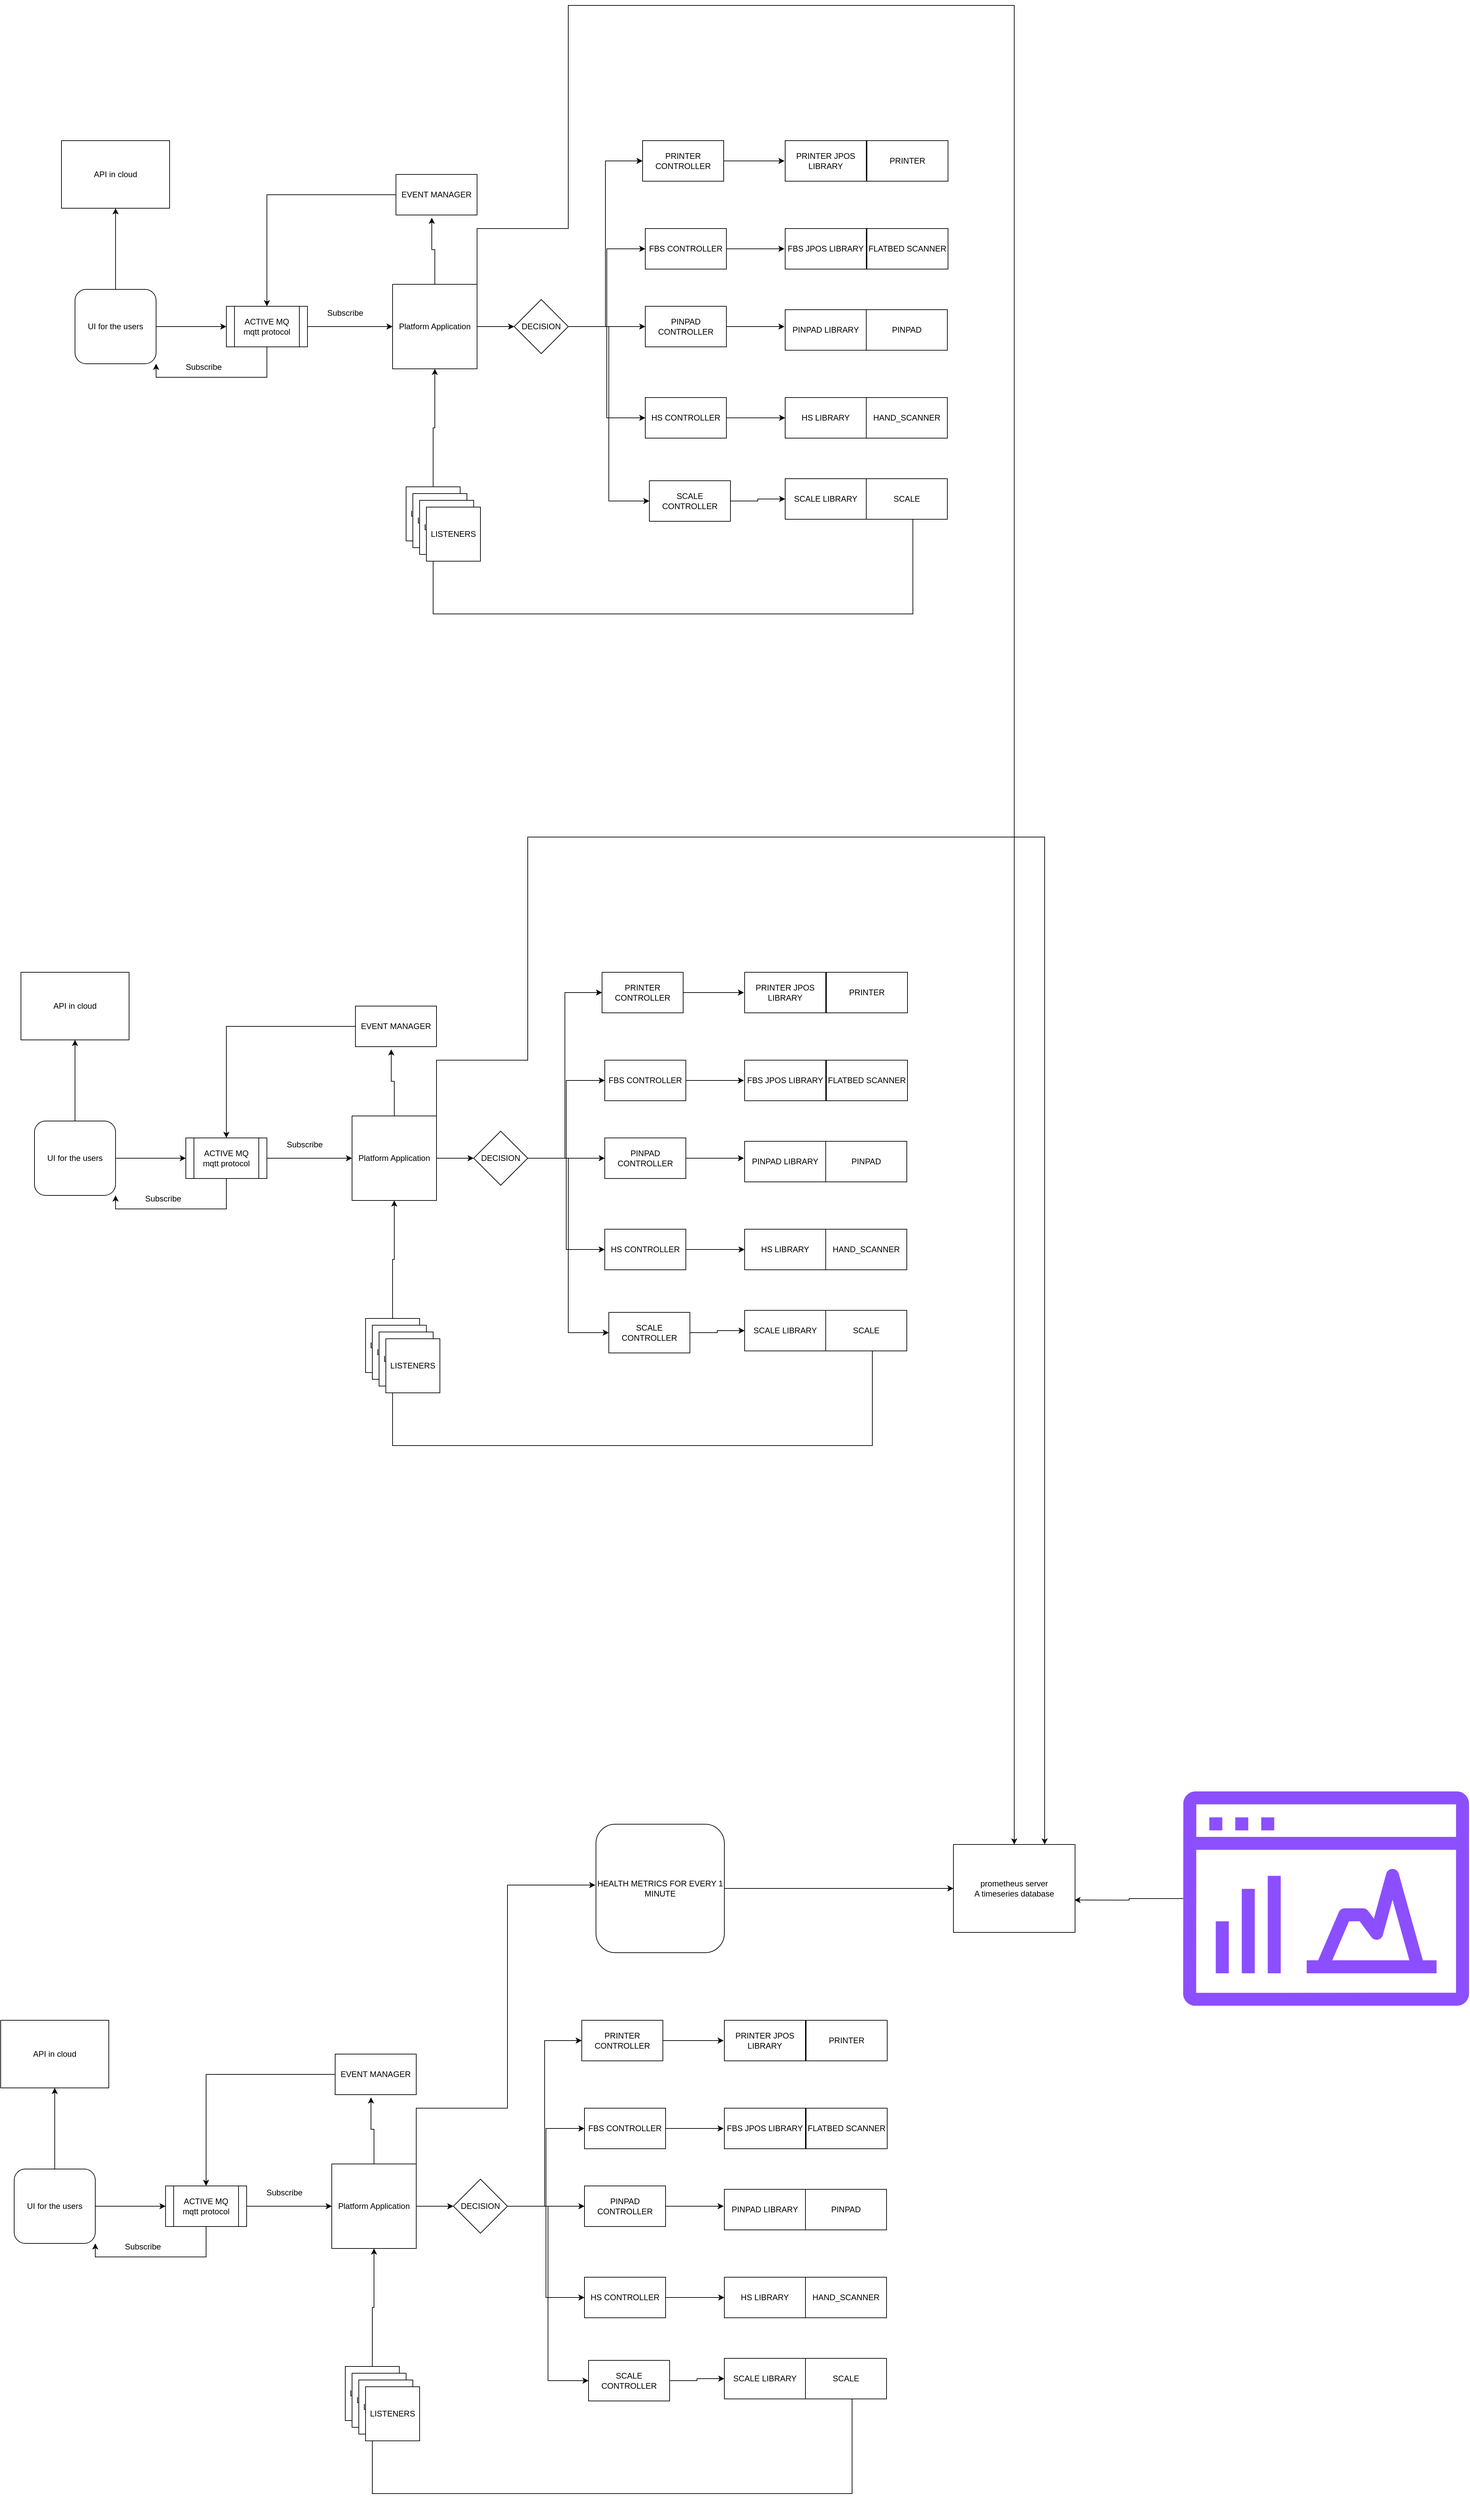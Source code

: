 <mxfile version="26.0.16">
  <diagram name="Page-1" id="nSmsi1j3GvldzIcnbuS9">
    <mxGraphModel dx="1908" dy="4567" grid="1" gridSize="10" guides="1" tooltips="1" connect="1" arrows="1" fold="1" page="1" pageScale="1" pageWidth="827" pageHeight="1169" math="0" shadow="0">
      <root>
        <mxCell id="0" />
        <mxCell id="1" parent="0" />
        <mxCell id="aGtyqD2hUkPDcmWUWlVZ-53" value="HEALTH METRICS FOR EVERY 1 MINUTE" style="rounded=1;whiteSpace=wrap;html=1;" vertex="1" parent="1">
          <mxGeometry x="1051" y="-330" width="190" height="190" as="geometry" />
        </mxCell>
        <mxCell id="aGtyqD2hUkPDcmWUWlVZ-57" value="prometheus server&lt;br&gt;A timeseries database" style="rounded=0;whiteSpace=wrap;html=1;" vertex="1" parent="1">
          <mxGeometry x="1580" y="-300" width="180" height="130" as="geometry" />
        </mxCell>
        <mxCell id="aGtyqD2hUkPDcmWUWlVZ-58" value="" style="sketch=0;outlineConnect=0;fontColor=#232F3E;gradientColor=none;fillColor=#8C4FFF;strokeColor=none;dashed=0;verticalLabelPosition=bottom;verticalAlign=top;align=center;html=1;fontSize=12;fontStyle=0;aspect=fixed;pointerEvents=1;shape=mxgraph.aws4.opensearch_dashboards;" vertex="1" parent="1">
          <mxGeometry x="1920" y="-380" width="423.05" height="320" as="geometry" />
        </mxCell>
        <mxCell id="aGtyqD2hUkPDcmWUWlVZ-59" style="edgeStyle=orthogonalEdgeStyle;rounded=0;orthogonalLoop=1;jettySize=auto;html=1;entryX=0.995;entryY=0.632;entryDx=0;entryDy=0;entryPerimeter=0;" edge="1" parent="1" source="aGtyqD2hUkPDcmWUWlVZ-58" target="aGtyqD2hUkPDcmWUWlVZ-57">
          <mxGeometry relative="1" as="geometry" />
        </mxCell>
        <mxCell id="aGtyqD2hUkPDcmWUWlVZ-61" value="" style="group" vertex="1" connectable="0" parent="1">
          <mxGeometry x="170" y="-240" width="1312" height="900" as="geometry" />
        </mxCell>
        <mxCell id="aGtyqD2hUkPDcmWUWlVZ-6" style="edgeStyle=orthogonalEdgeStyle;rounded=0;orthogonalLoop=1;jettySize=auto;html=1;entryX=0;entryY=0.5;entryDx=0;entryDy=0;" edge="1" parent="aGtyqD2hUkPDcmWUWlVZ-61" source="aGtyqD2hUkPDcmWUWlVZ-1" target="aGtyqD2hUkPDcmWUWlVZ-7">
          <mxGeometry relative="1" as="geometry">
            <mxPoint x="230" y="475" as="targetPoint" />
          </mxGeometry>
        </mxCell>
        <mxCell id="aGtyqD2hUkPDcmWUWlVZ-1" value="UI for the users" style="rounded=1;whiteSpace=wrap;html=1;" vertex="1" parent="aGtyqD2hUkPDcmWUWlVZ-61">
          <mxGeometry x="20" y="420" width="120" height="110" as="geometry" />
        </mxCell>
        <mxCell id="aGtyqD2hUkPDcmWUWlVZ-2" value="" style="endArrow=classic;html=1;rounded=0;exitX=0.5;exitY=0;exitDx=0;exitDy=0;entryX=0.5;entryY=1;entryDx=0;entryDy=0;" edge="1" parent="aGtyqD2hUkPDcmWUWlVZ-61" source="aGtyqD2hUkPDcmWUWlVZ-1" target="aGtyqD2hUkPDcmWUWlVZ-3">
          <mxGeometry width="50" height="50" relative="1" as="geometry">
            <mxPoint x="90" y="390" as="sourcePoint" />
            <mxPoint x="80" y="310" as="targetPoint" />
          </mxGeometry>
        </mxCell>
        <mxCell id="aGtyqD2hUkPDcmWUWlVZ-3" value="API in cloud" style="rounded=0;whiteSpace=wrap;html=1;" vertex="1" parent="aGtyqD2hUkPDcmWUWlVZ-61">
          <mxGeometry y="200" width="160" height="100" as="geometry" />
        </mxCell>
        <mxCell id="aGtyqD2hUkPDcmWUWlVZ-10" style="edgeStyle=orthogonalEdgeStyle;rounded=0;orthogonalLoop=1;jettySize=auto;html=1;" edge="1" parent="aGtyqD2hUkPDcmWUWlVZ-61" source="aGtyqD2hUkPDcmWUWlVZ-7">
          <mxGeometry relative="1" as="geometry">
            <mxPoint x="490" y="475" as="targetPoint" />
          </mxGeometry>
        </mxCell>
        <mxCell id="aGtyqD2hUkPDcmWUWlVZ-50" style="edgeStyle=orthogonalEdgeStyle;rounded=0;orthogonalLoop=1;jettySize=auto;html=1;exitX=0.5;exitY=1;exitDx=0;exitDy=0;entryX=1;entryY=1;entryDx=0;entryDy=0;" edge="1" parent="aGtyqD2hUkPDcmWUWlVZ-61" source="aGtyqD2hUkPDcmWUWlVZ-7" target="aGtyqD2hUkPDcmWUWlVZ-1">
          <mxGeometry relative="1" as="geometry" />
        </mxCell>
        <mxCell id="aGtyqD2hUkPDcmWUWlVZ-7" value="ACTIVE MQ&lt;br&gt;mqtt protocol" style="shape=process;whiteSpace=wrap;html=1;backgroundOutline=1;" vertex="1" parent="aGtyqD2hUkPDcmWUWlVZ-61">
          <mxGeometry x="244" y="445" width="120" height="60" as="geometry" />
        </mxCell>
        <mxCell id="aGtyqD2hUkPDcmWUWlVZ-11" value="Subscribe" style="text;html=1;align=center;verticalAlign=middle;whiteSpace=wrap;rounded=0;" vertex="1" parent="aGtyqD2hUkPDcmWUWlVZ-61">
          <mxGeometry x="390" y="440" width="60" height="30" as="geometry" />
        </mxCell>
        <mxCell id="aGtyqD2hUkPDcmWUWlVZ-30" style="edgeStyle=orthogonalEdgeStyle;rounded=0;orthogonalLoop=1;jettySize=auto;html=1;entryX=0;entryY=0.5;entryDx=0;entryDy=0;" edge="1" parent="aGtyqD2hUkPDcmWUWlVZ-61" source="aGtyqD2hUkPDcmWUWlVZ-12" target="aGtyqD2hUkPDcmWUWlVZ-29">
          <mxGeometry relative="1" as="geometry" />
        </mxCell>
        <mxCell id="aGtyqD2hUkPDcmWUWlVZ-47" style="edgeStyle=orthogonalEdgeStyle;rounded=0;orthogonalLoop=1;jettySize=auto;html=1;entryX=0.442;entryY=1.067;entryDx=0;entryDy=0;entryPerimeter=0;" edge="1" parent="aGtyqD2hUkPDcmWUWlVZ-61" source="aGtyqD2hUkPDcmWUWlVZ-12" target="aGtyqD2hUkPDcmWUWlVZ-48">
          <mxGeometry relative="1" as="geometry">
            <mxPoint x="552.5" y="340" as="targetPoint" />
          </mxGeometry>
        </mxCell>
        <mxCell id="aGtyqD2hUkPDcmWUWlVZ-52" style="edgeStyle=orthogonalEdgeStyle;rounded=0;orthogonalLoop=1;jettySize=auto;html=1;exitX=1;exitY=0;exitDx=0;exitDy=0;" edge="1" parent="aGtyqD2hUkPDcmWUWlVZ-61" source="aGtyqD2hUkPDcmWUWlVZ-12">
          <mxGeometry relative="1" as="geometry">
            <mxPoint x="880" as="targetPoint" />
            <Array as="points">
              <mxPoint x="615" y="330" />
              <mxPoint x="750" y="330" />
              <mxPoint x="750" />
            </Array>
          </mxGeometry>
        </mxCell>
        <mxCell id="aGtyqD2hUkPDcmWUWlVZ-12" value="Platform Application" style="whiteSpace=wrap;html=1;aspect=fixed;" vertex="1" parent="aGtyqD2hUkPDcmWUWlVZ-61">
          <mxGeometry x="490" y="412.5" width="125" height="125" as="geometry" />
        </mxCell>
        <mxCell id="aGtyqD2hUkPDcmWUWlVZ-23" value="" style="group" vertex="1" connectable="0" parent="aGtyqD2hUkPDcmWUWlVZ-61">
          <mxGeometry x="1071" y="200" width="241" height="560" as="geometry" />
        </mxCell>
        <mxCell id="aGtyqD2hUkPDcmWUWlVZ-13" value="PRINTER" style="rounded=0;whiteSpace=wrap;html=1;" vertex="1" parent="aGtyqD2hUkPDcmWUWlVZ-23">
          <mxGeometry x="121" width="120" height="60" as="geometry" />
        </mxCell>
        <mxCell id="aGtyqD2hUkPDcmWUWlVZ-14" value="FLATBED SCANNER" style="rounded=0;whiteSpace=wrap;html=1;" vertex="1" parent="aGtyqD2hUkPDcmWUWlVZ-23">
          <mxGeometry x="121" y="130" width="120" height="60" as="geometry" />
        </mxCell>
        <mxCell id="aGtyqD2hUkPDcmWUWlVZ-15" value="PINPAD" style="rounded=0;whiteSpace=wrap;html=1;" vertex="1" parent="aGtyqD2hUkPDcmWUWlVZ-23">
          <mxGeometry x="120" y="250" width="120" height="60" as="geometry" />
        </mxCell>
        <mxCell id="aGtyqD2hUkPDcmWUWlVZ-16" value="HAND_SCANNER" style="rounded=0;whiteSpace=wrap;html=1;" vertex="1" parent="aGtyqD2hUkPDcmWUWlVZ-23">
          <mxGeometry x="120" y="380" width="120" height="60" as="geometry" />
        </mxCell>
        <mxCell id="aGtyqD2hUkPDcmWUWlVZ-17" value="SCALE" style="rounded=0;whiteSpace=wrap;html=1;" vertex="1" parent="aGtyqD2hUkPDcmWUWlVZ-23">
          <mxGeometry x="120" y="500" width="120" height="60" as="geometry" />
        </mxCell>
        <mxCell id="aGtyqD2hUkPDcmWUWlVZ-18" value="PRINTER JPOS LIBRARY" style="rounded=0;whiteSpace=wrap;html=1;" vertex="1" parent="aGtyqD2hUkPDcmWUWlVZ-23">
          <mxGeometry width="120" height="60" as="geometry" />
        </mxCell>
        <mxCell id="aGtyqD2hUkPDcmWUWlVZ-19" value="FBS JPOS LIBRARY" style="rounded=0;whiteSpace=wrap;html=1;" vertex="1" parent="aGtyqD2hUkPDcmWUWlVZ-23">
          <mxGeometry y="130" width="120" height="60" as="geometry" />
        </mxCell>
        <mxCell id="aGtyqD2hUkPDcmWUWlVZ-20" value="PINPAD LIBRARY" style="rounded=0;whiteSpace=wrap;html=1;" vertex="1" parent="aGtyqD2hUkPDcmWUWlVZ-23">
          <mxGeometry y="250" width="120" height="60" as="geometry" />
        </mxCell>
        <mxCell id="aGtyqD2hUkPDcmWUWlVZ-21" value="HS LIBRARY" style="rounded=0;whiteSpace=wrap;html=1;" vertex="1" parent="aGtyqD2hUkPDcmWUWlVZ-23">
          <mxGeometry y="380" width="120" height="60" as="geometry" />
        </mxCell>
        <mxCell id="aGtyqD2hUkPDcmWUWlVZ-22" value="SCALE LIBRARY" style="rounded=0;whiteSpace=wrap;html=1;" vertex="1" parent="aGtyqD2hUkPDcmWUWlVZ-23">
          <mxGeometry y="500" width="120" height="60" as="geometry" />
        </mxCell>
        <mxCell id="aGtyqD2hUkPDcmWUWlVZ-36" style="edgeStyle=orthogonalEdgeStyle;rounded=0;orthogonalLoop=1;jettySize=auto;html=1;" edge="1" parent="aGtyqD2hUkPDcmWUWlVZ-61" source="aGtyqD2hUkPDcmWUWlVZ-24">
          <mxGeometry relative="1" as="geometry">
            <mxPoint x="1070" y="230" as="targetPoint" />
          </mxGeometry>
        </mxCell>
        <mxCell id="aGtyqD2hUkPDcmWUWlVZ-24" value="PRINTER CONTROLLER" style="rounded=0;whiteSpace=wrap;html=1;" vertex="1" parent="aGtyqD2hUkPDcmWUWlVZ-61">
          <mxGeometry x="860" y="200" width="120" height="60" as="geometry" />
        </mxCell>
        <mxCell id="aGtyqD2hUkPDcmWUWlVZ-37" style="edgeStyle=orthogonalEdgeStyle;rounded=0;orthogonalLoop=1;jettySize=auto;html=1;" edge="1" parent="aGtyqD2hUkPDcmWUWlVZ-61" source="aGtyqD2hUkPDcmWUWlVZ-25">
          <mxGeometry relative="1" as="geometry">
            <mxPoint x="1070" y="360" as="targetPoint" />
          </mxGeometry>
        </mxCell>
        <mxCell id="aGtyqD2hUkPDcmWUWlVZ-25" value="FBS CONTROLLER" style="rounded=0;whiteSpace=wrap;html=1;" vertex="1" parent="aGtyqD2hUkPDcmWUWlVZ-61">
          <mxGeometry x="864" y="330" width="120" height="60" as="geometry" />
        </mxCell>
        <mxCell id="aGtyqD2hUkPDcmWUWlVZ-38" style="edgeStyle=orthogonalEdgeStyle;rounded=0;orthogonalLoop=1;jettySize=auto;html=1;" edge="1" parent="aGtyqD2hUkPDcmWUWlVZ-61" source="aGtyqD2hUkPDcmWUWlVZ-26">
          <mxGeometry relative="1" as="geometry">
            <mxPoint x="1070" y="475" as="targetPoint" />
          </mxGeometry>
        </mxCell>
        <mxCell id="aGtyqD2hUkPDcmWUWlVZ-26" value="PINPAD CONTROLLER" style="rounded=0;whiteSpace=wrap;html=1;" vertex="1" parent="aGtyqD2hUkPDcmWUWlVZ-61">
          <mxGeometry x="864" y="445" width="120" height="60" as="geometry" />
        </mxCell>
        <mxCell id="aGtyqD2hUkPDcmWUWlVZ-39" style="edgeStyle=orthogonalEdgeStyle;rounded=0;orthogonalLoop=1;jettySize=auto;html=1;entryX=0;entryY=0.5;entryDx=0;entryDy=0;" edge="1" parent="aGtyqD2hUkPDcmWUWlVZ-61" source="aGtyqD2hUkPDcmWUWlVZ-27" target="aGtyqD2hUkPDcmWUWlVZ-21">
          <mxGeometry relative="1" as="geometry" />
        </mxCell>
        <mxCell id="aGtyqD2hUkPDcmWUWlVZ-27" value="HS CONTROLLER" style="rounded=0;whiteSpace=wrap;html=1;" vertex="1" parent="aGtyqD2hUkPDcmWUWlVZ-61">
          <mxGeometry x="864" y="580" width="120" height="60" as="geometry" />
        </mxCell>
        <mxCell id="aGtyqD2hUkPDcmWUWlVZ-40" style="edgeStyle=orthogonalEdgeStyle;rounded=0;orthogonalLoop=1;jettySize=auto;html=1;entryX=0;entryY=0.5;entryDx=0;entryDy=0;" edge="1" parent="aGtyqD2hUkPDcmWUWlVZ-61" source="aGtyqD2hUkPDcmWUWlVZ-28" target="aGtyqD2hUkPDcmWUWlVZ-22">
          <mxGeometry relative="1" as="geometry" />
        </mxCell>
        <mxCell id="aGtyqD2hUkPDcmWUWlVZ-28" value="SCALE CONTROLLER" style="rounded=0;whiteSpace=wrap;html=1;" vertex="1" parent="aGtyqD2hUkPDcmWUWlVZ-61">
          <mxGeometry x="870" y="703" width="120" height="60" as="geometry" />
        </mxCell>
        <mxCell id="aGtyqD2hUkPDcmWUWlVZ-31" style="edgeStyle=orthogonalEdgeStyle;rounded=0;orthogonalLoop=1;jettySize=auto;html=1;entryX=0;entryY=0.5;entryDx=0;entryDy=0;" edge="1" parent="aGtyqD2hUkPDcmWUWlVZ-61" source="aGtyqD2hUkPDcmWUWlVZ-29" target="aGtyqD2hUkPDcmWUWlVZ-24">
          <mxGeometry relative="1" as="geometry" />
        </mxCell>
        <mxCell id="aGtyqD2hUkPDcmWUWlVZ-32" style="edgeStyle=orthogonalEdgeStyle;rounded=0;orthogonalLoop=1;jettySize=auto;html=1;exitX=1;exitY=0.5;exitDx=0;exitDy=0;entryX=0;entryY=0.5;entryDx=0;entryDy=0;" edge="1" parent="aGtyqD2hUkPDcmWUWlVZ-61" source="aGtyqD2hUkPDcmWUWlVZ-29" target="aGtyqD2hUkPDcmWUWlVZ-25">
          <mxGeometry relative="1" as="geometry" />
        </mxCell>
        <mxCell id="aGtyqD2hUkPDcmWUWlVZ-33" style="edgeStyle=orthogonalEdgeStyle;rounded=0;orthogonalLoop=1;jettySize=auto;html=1;exitX=1;exitY=0.5;exitDx=0;exitDy=0;entryX=0;entryY=0.5;entryDx=0;entryDy=0;" edge="1" parent="aGtyqD2hUkPDcmWUWlVZ-61" source="aGtyqD2hUkPDcmWUWlVZ-29" target="aGtyqD2hUkPDcmWUWlVZ-26">
          <mxGeometry relative="1" as="geometry" />
        </mxCell>
        <mxCell id="aGtyqD2hUkPDcmWUWlVZ-34" style="edgeStyle=orthogonalEdgeStyle;rounded=0;orthogonalLoop=1;jettySize=auto;html=1;exitX=1;exitY=0.5;exitDx=0;exitDy=0;entryX=0;entryY=0.5;entryDx=0;entryDy=0;" edge="1" parent="aGtyqD2hUkPDcmWUWlVZ-61" source="aGtyqD2hUkPDcmWUWlVZ-29" target="aGtyqD2hUkPDcmWUWlVZ-27">
          <mxGeometry relative="1" as="geometry" />
        </mxCell>
        <mxCell id="aGtyqD2hUkPDcmWUWlVZ-35" style="edgeStyle=orthogonalEdgeStyle;rounded=0;orthogonalLoop=1;jettySize=auto;html=1;exitX=1;exitY=0.5;exitDx=0;exitDy=0;entryX=0;entryY=0.5;entryDx=0;entryDy=0;" edge="1" parent="aGtyqD2hUkPDcmWUWlVZ-61" source="aGtyqD2hUkPDcmWUWlVZ-29" target="aGtyqD2hUkPDcmWUWlVZ-28">
          <mxGeometry relative="1" as="geometry" />
        </mxCell>
        <mxCell id="aGtyqD2hUkPDcmWUWlVZ-29" value="DECISION" style="rhombus;whiteSpace=wrap;html=1;" vertex="1" parent="aGtyqD2hUkPDcmWUWlVZ-61">
          <mxGeometry x="670" y="435" width="80" height="80" as="geometry" />
        </mxCell>
        <mxCell id="aGtyqD2hUkPDcmWUWlVZ-46" style="edgeStyle=orthogonalEdgeStyle;rounded=0;orthogonalLoop=1;jettySize=auto;html=1;entryX=0.5;entryY=1;entryDx=0;entryDy=0;" edge="1" parent="aGtyqD2hUkPDcmWUWlVZ-61" source="aGtyqD2hUkPDcmWUWlVZ-42" target="aGtyqD2hUkPDcmWUWlVZ-12">
          <mxGeometry relative="1" as="geometry" />
        </mxCell>
        <mxCell id="aGtyqD2hUkPDcmWUWlVZ-42" value="LISTENERS" style="whiteSpace=wrap;html=1;aspect=fixed;" vertex="1" parent="aGtyqD2hUkPDcmWUWlVZ-61">
          <mxGeometry x="510" y="712" width="80" height="80" as="geometry" />
        </mxCell>
        <mxCell id="aGtyqD2hUkPDcmWUWlVZ-41" style="edgeStyle=orthogonalEdgeStyle;rounded=0;orthogonalLoop=1;jettySize=auto;html=1;entryX=0.5;entryY=1;entryDx=0;entryDy=0;" edge="1" parent="aGtyqD2hUkPDcmWUWlVZ-61" source="aGtyqD2hUkPDcmWUWlVZ-17" target="aGtyqD2hUkPDcmWUWlVZ-42">
          <mxGeometry relative="1" as="geometry">
            <mxPoint x="550" y="752" as="targetPoint" />
            <Array as="points">
              <mxPoint x="1260" y="900" />
              <mxPoint x="550" y="900" />
            </Array>
          </mxGeometry>
        </mxCell>
        <mxCell id="aGtyqD2hUkPDcmWUWlVZ-43" value="LISTENERS" style="whiteSpace=wrap;html=1;aspect=fixed;" vertex="1" parent="aGtyqD2hUkPDcmWUWlVZ-61">
          <mxGeometry x="520" y="722" width="80" height="80" as="geometry" />
        </mxCell>
        <mxCell id="aGtyqD2hUkPDcmWUWlVZ-44" value="LISTENERS" style="whiteSpace=wrap;html=1;aspect=fixed;" vertex="1" parent="aGtyqD2hUkPDcmWUWlVZ-61">
          <mxGeometry x="530" y="732" width="80" height="80" as="geometry" />
        </mxCell>
        <mxCell id="aGtyqD2hUkPDcmWUWlVZ-45" value="LISTENERS" style="whiteSpace=wrap;html=1;aspect=fixed;" vertex="1" parent="aGtyqD2hUkPDcmWUWlVZ-61">
          <mxGeometry x="540" y="742" width="80" height="80" as="geometry" />
        </mxCell>
        <mxCell id="aGtyqD2hUkPDcmWUWlVZ-49" style="edgeStyle=orthogonalEdgeStyle;rounded=0;orthogonalLoop=1;jettySize=auto;html=1;exitX=0;exitY=0.5;exitDx=0;exitDy=0;entryX=0.5;entryY=0;entryDx=0;entryDy=0;" edge="1" parent="aGtyqD2hUkPDcmWUWlVZ-61" source="aGtyqD2hUkPDcmWUWlVZ-48" target="aGtyqD2hUkPDcmWUWlVZ-7">
          <mxGeometry relative="1" as="geometry" />
        </mxCell>
        <mxCell id="aGtyqD2hUkPDcmWUWlVZ-48" value="EVENT MANAGER" style="rounded=0;whiteSpace=wrap;html=1;" vertex="1" parent="aGtyqD2hUkPDcmWUWlVZ-61">
          <mxGeometry x="495" y="250" width="120" height="60" as="geometry" />
        </mxCell>
        <mxCell id="aGtyqD2hUkPDcmWUWlVZ-51" value="Subscribe" style="text;html=1;align=center;verticalAlign=middle;resizable=0;points=[];autosize=1;strokeColor=none;fillColor=none;" vertex="1" parent="aGtyqD2hUkPDcmWUWlVZ-61">
          <mxGeometry x="170" y="520" width="80" height="30" as="geometry" />
        </mxCell>
        <mxCell id="aGtyqD2hUkPDcmWUWlVZ-56" style="edgeStyle=orthogonalEdgeStyle;rounded=0;orthogonalLoop=1;jettySize=auto;html=1;entryX=0;entryY=0.5;entryDx=0;entryDy=0;" edge="1" parent="aGtyqD2hUkPDcmWUWlVZ-61" source="aGtyqD2hUkPDcmWUWlVZ-53" target="aGtyqD2hUkPDcmWUWlVZ-57">
          <mxGeometry relative="1" as="geometry">
            <mxPoint x="1390" y="5.0" as="targetPoint" />
          </mxGeometry>
        </mxCell>
        <mxCell id="aGtyqD2hUkPDcmWUWlVZ-62" value="" style="group" vertex="1" connectable="0" parent="1">
          <mxGeometry x="200" y="-1790" width="1312" height="900" as="geometry" />
        </mxCell>
        <mxCell id="aGtyqD2hUkPDcmWUWlVZ-63" style="edgeStyle=orthogonalEdgeStyle;rounded=0;orthogonalLoop=1;jettySize=auto;html=1;entryX=0;entryY=0.5;entryDx=0;entryDy=0;" edge="1" parent="aGtyqD2hUkPDcmWUWlVZ-62" source="aGtyqD2hUkPDcmWUWlVZ-64" target="aGtyqD2hUkPDcmWUWlVZ-69">
          <mxGeometry relative="1" as="geometry">
            <mxPoint x="230" y="475" as="targetPoint" />
          </mxGeometry>
        </mxCell>
        <mxCell id="aGtyqD2hUkPDcmWUWlVZ-64" value="UI for the users" style="rounded=1;whiteSpace=wrap;html=1;" vertex="1" parent="aGtyqD2hUkPDcmWUWlVZ-62">
          <mxGeometry x="20" y="420" width="120" height="110" as="geometry" />
        </mxCell>
        <mxCell id="aGtyqD2hUkPDcmWUWlVZ-65" value="" style="endArrow=classic;html=1;rounded=0;exitX=0.5;exitY=0;exitDx=0;exitDy=0;entryX=0.5;entryY=1;entryDx=0;entryDy=0;" edge="1" parent="aGtyqD2hUkPDcmWUWlVZ-62" source="aGtyqD2hUkPDcmWUWlVZ-64" target="aGtyqD2hUkPDcmWUWlVZ-66">
          <mxGeometry width="50" height="50" relative="1" as="geometry">
            <mxPoint x="90" y="390" as="sourcePoint" />
            <mxPoint x="80" y="310" as="targetPoint" />
          </mxGeometry>
        </mxCell>
        <mxCell id="aGtyqD2hUkPDcmWUWlVZ-66" value="API in cloud" style="rounded=0;whiteSpace=wrap;html=1;" vertex="1" parent="aGtyqD2hUkPDcmWUWlVZ-62">
          <mxGeometry y="200" width="160" height="100" as="geometry" />
        </mxCell>
        <mxCell id="aGtyqD2hUkPDcmWUWlVZ-67" style="edgeStyle=orthogonalEdgeStyle;rounded=0;orthogonalLoop=1;jettySize=auto;html=1;" edge="1" parent="aGtyqD2hUkPDcmWUWlVZ-62" source="aGtyqD2hUkPDcmWUWlVZ-69">
          <mxGeometry relative="1" as="geometry">
            <mxPoint x="490" y="475" as="targetPoint" />
          </mxGeometry>
        </mxCell>
        <mxCell id="aGtyqD2hUkPDcmWUWlVZ-68" style="edgeStyle=orthogonalEdgeStyle;rounded=0;orthogonalLoop=1;jettySize=auto;html=1;exitX=0.5;exitY=1;exitDx=0;exitDy=0;entryX=1;entryY=1;entryDx=0;entryDy=0;" edge="1" parent="aGtyqD2hUkPDcmWUWlVZ-62" source="aGtyqD2hUkPDcmWUWlVZ-69" target="aGtyqD2hUkPDcmWUWlVZ-64">
          <mxGeometry relative="1" as="geometry" />
        </mxCell>
        <mxCell id="aGtyqD2hUkPDcmWUWlVZ-69" value="ACTIVE MQ&lt;br&gt;mqtt protocol" style="shape=process;whiteSpace=wrap;html=1;backgroundOutline=1;" vertex="1" parent="aGtyqD2hUkPDcmWUWlVZ-62">
          <mxGeometry x="244" y="445" width="120" height="60" as="geometry" />
        </mxCell>
        <mxCell id="aGtyqD2hUkPDcmWUWlVZ-70" value="Subscribe" style="text;html=1;align=center;verticalAlign=middle;whiteSpace=wrap;rounded=0;" vertex="1" parent="aGtyqD2hUkPDcmWUWlVZ-62">
          <mxGeometry x="390" y="440" width="60" height="30" as="geometry" />
        </mxCell>
        <mxCell id="aGtyqD2hUkPDcmWUWlVZ-71" style="edgeStyle=orthogonalEdgeStyle;rounded=0;orthogonalLoop=1;jettySize=auto;html=1;entryX=0;entryY=0.5;entryDx=0;entryDy=0;" edge="1" parent="aGtyqD2hUkPDcmWUWlVZ-62" source="aGtyqD2hUkPDcmWUWlVZ-74" target="aGtyqD2hUkPDcmWUWlVZ-101">
          <mxGeometry relative="1" as="geometry" />
        </mxCell>
        <mxCell id="aGtyqD2hUkPDcmWUWlVZ-72" style="edgeStyle=orthogonalEdgeStyle;rounded=0;orthogonalLoop=1;jettySize=auto;html=1;entryX=0.442;entryY=1.067;entryDx=0;entryDy=0;entryPerimeter=0;" edge="1" parent="aGtyqD2hUkPDcmWUWlVZ-62" source="aGtyqD2hUkPDcmWUWlVZ-74" target="aGtyqD2hUkPDcmWUWlVZ-109">
          <mxGeometry relative="1" as="geometry">
            <mxPoint x="552.5" y="340" as="targetPoint" />
          </mxGeometry>
        </mxCell>
        <mxCell id="aGtyqD2hUkPDcmWUWlVZ-74" value="Platform Application" style="whiteSpace=wrap;html=1;aspect=fixed;" vertex="1" parent="aGtyqD2hUkPDcmWUWlVZ-62">
          <mxGeometry x="490" y="412.5" width="125" height="125" as="geometry" />
        </mxCell>
        <mxCell id="aGtyqD2hUkPDcmWUWlVZ-75" value="" style="group" vertex="1" connectable="0" parent="aGtyqD2hUkPDcmWUWlVZ-62">
          <mxGeometry x="1071" y="200" width="241" height="560" as="geometry" />
        </mxCell>
        <mxCell id="aGtyqD2hUkPDcmWUWlVZ-76" value="PRINTER" style="rounded=0;whiteSpace=wrap;html=1;" vertex="1" parent="aGtyqD2hUkPDcmWUWlVZ-75">
          <mxGeometry x="121" width="120" height="60" as="geometry" />
        </mxCell>
        <mxCell id="aGtyqD2hUkPDcmWUWlVZ-77" value="FLATBED SCANNER" style="rounded=0;whiteSpace=wrap;html=1;" vertex="1" parent="aGtyqD2hUkPDcmWUWlVZ-75">
          <mxGeometry x="121" y="130" width="120" height="60" as="geometry" />
        </mxCell>
        <mxCell id="aGtyqD2hUkPDcmWUWlVZ-78" value="PINPAD" style="rounded=0;whiteSpace=wrap;html=1;" vertex="1" parent="aGtyqD2hUkPDcmWUWlVZ-75">
          <mxGeometry x="120" y="250" width="120" height="60" as="geometry" />
        </mxCell>
        <mxCell id="aGtyqD2hUkPDcmWUWlVZ-79" value="HAND_SCANNER" style="rounded=0;whiteSpace=wrap;html=1;" vertex="1" parent="aGtyqD2hUkPDcmWUWlVZ-75">
          <mxGeometry x="120" y="380" width="120" height="60" as="geometry" />
        </mxCell>
        <mxCell id="aGtyqD2hUkPDcmWUWlVZ-80" value="SCALE" style="rounded=0;whiteSpace=wrap;html=1;" vertex="1" parent="aGtyqD2hUkPDcmWUWlVZ-75">
          <mxGeometry x="120" y="500" width="120" height="60" as="geometry" />
        </mxCell>
        <mxCell id="aGtyqD2hUkPDcmWUWlVZ-81" value="PRINTER JPOS LIBRARY" style="rounded=0;whiteSpace=wrap;html=1;" vertex="1" parent="aGtyqD2hUkPDcmWUWlVZ-75">
          <mxGeometry width="120" height="60" as="geometry" />
        </mxCell>
        <mxCell id="aGtyqD2hUkPDcmWUWlVZ-82" value="FBS JPOS LIBRARY" style="rounded=0;whiteSpace=wrap;html=1;" vertex="1" parent="aGtyqD2hUkPDcmWUWlVZ-75">
          <mxGeometry y="130" width="120" height="60" as="geometry" />
        </mxCell>
        <mxCell id="aGtyqD2hUkPDcmWUWlVZ-83" value="PINPAD LIBRARY" style="rounded=0;whiteSpace=wrap;html=1;" vertex="1" parent="aGtyqD2hUkPDcmWUWlVZ-75">
          <mxGeometry y="250" width="120" height="60" as="geometry" />
        </mxCell>
        <mxCell id="aGtyqD2hUkPDcmWUWlVZ-84" value="HS LIBRARY" style="rounded=0;whiteSpace=wrap;html=1;" vertex="1" parent="aGtyqD2hUkPDcmWUWlVZ-75">
          <mxGeometry y="380" width="120" height="60" as="geometry" />
        </mxCell>
        <mxCell id="aGtyqD2hUkPDcmWUWlVZ-85" value="SCALE LIBRARY" style="rounded=0;whiteSpace=wrap;html=1;" vertex="1" parent="aGtyqD2hUkPDcmWUWlVZ-75">
          <mxGeometry y="500" width="120" height="60" as="geometry" />
        </mxCell>
        <mxCell id="aGtyqD2hUkPDcmWUWlVZ-86" style="edgeStyle=orthogonalEdgeStyle;rounded=0;orthogonalLoop=1;jettySize=auto;html=1;" edge="1" parent="aGtyqD2hUkPDcmWUWlVZ-62" source="aGtyqD2hUkPDcmWUWlVZ-87">
          <mxGeometry relative="1" as="geometry">
            <mxPoint x="1070" y="230" as="targetPoint" />
          </mxGeometry>
        </mxCell>
        <mxCell id="aGtyqD2hUkPDcmWUWlVZ-87" value="PRINTER CONTROLLER" style="rounded=0;whiteSpace=wrap;html=1;" vertex="1" parent="aGtyqD2hUkPDcmWUWlVZ-62">
          <mxGeometry x="860" y="200" width="120" height="60" as="geometry" />
        </mxCell>
        <mxCell id="aGtyqD2hUkPDcmWUWlVZ-88" style="edgeStyle=orthogonalEdgeStyle;rounded=0;orthogonalLoop=1;jettySize=auto;html=1;" edge="1" parent="aGtyqD2hUkPDcmWUWlVZ-62" source="aGtyqD2hUkPDcmWUWlVZ-89">
          <mxGeometry relative="1" as="geometry">
            <mxPoint x="1070" y="360" as="targetPoint" />
          </mxGeometry>
        </mxCell>
        <mxCell id="aGtyqD2hUkPDcmWUWlVZ-89" value="FBS CONTROLLER" style="rounded=0;whiteSpace=wrap;html=1;" vertex="1" parent="aGtyqD2hUkPDcmWUWlVZ-62">
          <mxGeometry x="864" y="330" width="120" height="60" as="geometry" />
        </mxCell>
        <mxCell id="aGtyqD2hUkPDcmWUWlVZ-90" style="edgeStyle=orthogonalEdgeStyle;rounded=0;orthogonalLoop=1;jettySize=auto;html=1;" edge="1" parent="aGtyqD2hUkPDcmWUWlVZ-62" source="aGtyqD2hUkPDcmWUWlVZ-91">
          <mxGeometry relative="1" as="geometry">
            <mxPoint x="1070" y="475" as="targetPoint" />
          </mxGeometry>
        </mxCell>
        <mxCell id="aGtyqD2hUkPDcmWUWlVZ-91" value="PINPAD CONTROLLER" style="rounded=0;whiteSpace=wrap;html=1;" vertex="1" parent="aGtyqD2hUkPDcmWUWlVZ-62">
          <mxGeometry x="864" y="445" width="120" height="60" as="geometry" />
        </mxCell>
        <mxCell id="aGtyqD2hUkPDcmWUWlVZ-92" style="edgeStyle=orthogonalEdgeStyle;rounded=0;orthogonalLoop=1;jettySize=auto;html=1;entryX=0;entryY=0.5;entryDx=0;entryDy=0;" edge="1" parent="aGtyqD2hUkPDcmWUWlVZ-62" source="aGtyqD2hUkPDcmWUWlVZ-93" target="aGtyqD2hUkPDcmWUWlVZ-84">
          <mxGeometry relative="1" as="geometry" />
        </mxCell>
        <mxCell id="aGtyqD2hUkPDcmWUWlVZ-93" value="HS CONTROLLER" style="rounded=0;whiteSpace=wrap;html=1;" vertex="1" parent="aGtyqD2hUkPDcmWUWlVZ-62">
          <mxGeometry x="864" y="580" width="120" height="60" as="geometry" />
        </mxCell>
        <mxCell id="aGtyqD2hUkPDcmWUWlVZ-94" style="edgeStyle=orthogonalEdgeStyle;rounded=0;orthogonalLoop=1;jettySize=auto;html=1;entryX=0;entryY=0.5;entryDx=0;entryDy=0;" edge="1" parent="aGtyqD2hUkPDcmWUWlVZ-62" source="aGtyqD2hUkPDcmWUWlVZ-95" target="aGtyqD2hUkPDcmWUWlVZ-85">
          <mxGeometry relative="1" as="geometry" />
        </mxCell>
        <mxCell id="aGtyqD2hUkPDcmWUWlVZ-95" value="SCALE CONTROLLER" style="rounded=0;whiteSpace=wrap;html=1;" vertex="1" parent="aGtyqD2hUkPDcmWUWlVZ-62">
          <mxGeometry x="870" y="703" width="120" height="60" as="geometry" />
        </mxCell>
        <mxCell id="aGtyqD2hUkPDcmWUWlVZ-96" style="edgeStyle=orthogonalEdgeStyle;rounded=0;orthogonalLoop=1;jettySize=auto;html=1;entryX=0;entryY=0.5;entryDx=0;entryDy=0;" edge="1" parent="aGtyqD2hUkPDcmWUWlVZ-62" source="aGtyqD2hUkPDcmWUWlVZ-101" target="aGtyqD2hUkPDcmWUWlVZ-87">
          <mxGeometry relative="1" as="geometry" />
        </mxCell>
        <mxCell id="aGtyqD2hUkPDcmWUWlVZ-97" style="edgeStyle=orthogonalEdgeStyle;rounded=0;orthogonalLoop=1;jettySize=auto;html=1;exitX=1;exitY=0.5;exitDx=0;exitDy=0;entryX=0;entryY=0.5;entryDx=0;entryDy=0;" edge="1" parent="aGtyqD2hUkPDcmWUWlVZ-62" source="aGtyqD2hUkPDcmWUWlVZ-101" target="aGtyqD2hUkPDcmWUWlVZ-89">
          <mxGeometry relative="1" as="geometry" />
        </mxCell>
        <mxCell id="aGtyqD2hUkPDcmWUWlVZ-98" style="edgeStyle=orthogonalEdgeStyle;rounded=0;orthogonalLoop=1;jettySize=auto;html=1;exitX=1;exitY=0.5;exitDx=0;exitDy=0;entryX=0;entryY=0.5;entryDx=0;entryDy=0;" edge="1" parent="aGtyqD2hUkPDcmWUWlVZ-62" source="aGtyqD2hUkPDcmWUWlVZ-101" target="aGtyqD2hUkPDcmWUWlVZ-91">
          <mxGeometry relative="1" as="geometry" />
        </mxCell>
        <mxCell id="aGtyqD2hUkPDcmWUWlVZ-99" style="edgeStyle=orthogonalEdgeStyle;rounded=0;orthogonalLoop=1;jettySize=auto;html=1;exitX=1;exitY=0.5;exitDx=0;exitDy=0;entryX=0;entryY=0.5;entryDx=0;entryDy=0;" edge="1" parent="aGtyqD2hUkPDcmWUWlVZ-62" source="aGtyqD2hUkPDcmWUWlVZ-101" target="aGtyqD2hUkPDcmWUWlVZ-93">
          <mxGeometry relative="1" as="geometry" />
        </mxCell>
        <mxCell id="aGtyqD2hUkPDcmWUWlVZ-100" style="edgeStyle=orthogonalEdgeStyle;rounded=0;orthogonalLoop=1;jettySize=auto;html=1;exitX=1;exitY=0.5;exitDx=0;exitDy=0;entryX=0;entryY=0.5;entryDx=0;entryDy=0;" edge="1" parent="aGtyqD2hUkPDcmWUWlVZ-62" source="aGtyqD2hUkPDcmWUWlVZ-101" target="aGtyqD2hUkPDcmWUWlVZ-95">
          <mxGeometry relative="1" as="geometry" />
        </mxCell>
        <mxCell id="aGtyqD2hUkPDcmWUWlVZ-101" value="DECISION" style="rhombus;whiteSpace=wrap;html=1;" vertex="1" parent="aGtyqD2hUkPDcmWUWlVZ-62">
          <mxGeometry x="670" y="435" width="80" height="80" as="geometry" />
        </mxCell>
        <mxCell id="aGtyqD2hUkPDcmWUWlVZ-102" style="edgeStyle=orthogonalEdgeStyle;rounded=0;orthogonalLoop=1;jettySize=auto;html=1;entryX=0.5;entryY=1;entryDx=0;entryDy=0;" edge="1" parent="aGtyqD2hUkPDcmWUWlVZ-62" source="aGtyqD2hUkPDcmWUWlVZ-103" target="aGtyqD2hUkPDcmWUWlVZ-74">
          <mxGeometry relative="1" as="geometry" />
        </mxCell>
        <mxCell id="aGtyqD2hUkPDcmWUWlVZ-103" value="LISTENERS" style="whiteSpace=wrap;html=1;aspect=fixed;" vertex="1" parent="aGtyqD2hUkPDcmWUWlVZ-62">
          <mxGeometry x="510" y="712" width="80" height="80" as="geometry" />
        </mxCell>
        <mxCell id="aGtyqD2hUkPDcmWUWlVZ-104" style="edgeStyle=orthogonalEdgeStyle;rounded=0;orthogonalLoop=1;jettySize=auto;html=1;entryX=0.5;entryY=1;entryDx=0;entryDy=0;" edge="1" parent="aGtyqD2hUkPDcmWUWlVZ-62" source="aGtyqD2hUkPDcmWUWlVZ-80" target="aGtyqD2hUkPDcmWUWlVZ-103">
          <mxGeometry relative="1" as="geometry">
            <mxPoint x="550" y="752" as="targetPoint" />
            <Array as="points">
              <mxPoint x="1260" y="900" />
              <mxPoint x="550" y="900" />
            </Array>
          </mxGeometry>
        </mxCell>
        <mxCell id="aGtyqD2hUkPDcmWUWlVZ-105" value="LISTENERS" style="whiteSpace=wrap;html=1;aspect=fixed;" vertex="1" parent="aGtyqD2hUkPDcmWUWlVZ-62">
          <mxGeometry x="520" y="722" width="80" height="80" as="geometry" />
        </mxCell>
        <mxCell id="aGtyqD2hUkPDcmWUWlVZ-106" value="LISTENERS" style="whiteSpace=wrap;html=1;aspect=fixed;" vertex="1" parent="aGtyqD2hUkPDcmWUWlVZ-62">
          <mxGeometry x="530" y="732" width="80" height="80" as="geometry" />
        </mxCell>
        <mxCell id="aGtyqD2hUkPDcmWUWlVZ-107" value="LISTENERS" style="whiteSpace=wrap;html=1;aspect=fixed;" vertex="1" parent="aGtyqD2hUkPDcmWUWlVZ-62">
          <mxGeometry x="540" y="742" width="80" height="80" as="geometry" />
        </mxCell>
        <mxCell id="aGtyqD2hUkPDcmWUWlVZ-108" style="edgeStyle=orthogonalEdgeStyle;rounded=0;orthogonalLoop=1;jettySize=auto;html=1;exitX=0;exitY=0.5;exitDx=0;exitDy=0;entryX=0.5;entryY=0;entryDx=0;entryDy=0;" edge="1" parent="aGtyqD2hUkPDcmWUWlVZ-62" source="aGtyqD2hUkPDcmWUWlVZ-109" target="aGtyqD2hUkPDcmWUWlVZ-69">
          <mxGeometry relative="1" as="geometry" />
        </mxCell>
        <mxCell id="aGtyqD2hUkPDcmWUWlVZ-109" value="EVENT MANAGER" style="rounded=0;whiteSpace=wrap;html=1;" vertex="1" parent="aGtyqD2hUkPDcmWUWlVZ-62">
          <mxGeometry x="495" y="250" width="120" height="60" as="geometry" />
        </mxCell>
        <mxCell id="aGtyqD2hUkPDcmWUWlVZ-110" value="Subscribe" style="text;html=1;align=center;verticalAlign=middle;resizable=0;points=[];autosize=1;strokeColor=none;fillColor=none;" vertex="1" parent="aGtyqD2hUkPDcmWUWlVZ-62">
          <mxGeometry x="170" y="520" width="80" height="30" as="geometry" />
        </mxCell>
        <mxCell id="aGtyqD2hUkPDcmWUWlVZ-111" style="edgeStyle=orthogonalEdgeStyle;rounded=0;orthogonalLoop=1;jettySize=auto;html=1;entryX=0;entryY=0.5;entryDx=0;entryDy=0;" edge="1" parent="aGtyqD2hUkPDcmWUWlVZ-62">
          <mxGeometry relative="1" as="geometry">
            <mxPoint x="1390" y="5.0" as="targetPoint" />
          </mxGeometry>
        </mxCell>
        <mxCell id="aGtyqD2hUkPDcmWUWlVZ-112" value="" style="group" vertex="1" connectable="0" parent="1">
          <mxGeometry x="260" y="-3020" width="1312" height="900" as="geometry" />
        </mxCell>
        <mxCell id="aGtyqD2hUkPDcmWUWlVZ-113" style="edgeStyle=orthogonalEdgeStyle;rounded=0;orthogonalLoop=1;jettySize=auto;html=1;entryX=0;entryY=0.5;entryDx=0;entryDy=0;" edge="1" parent="aGtyqD2hUkPDcmWUWlVZ-112" source="aGtyqD2hUkPDcmWUWlVZ-114" target="aGtyqD2hUkPDcmWUWlVZ-119">
          <mxGeometry relative="1" as="geometry">
            <mxPoint x="230" y="475" as="targetPoint" />
          </mxGeometry>
        </mxCell>
        <mxCell id="aGtyqD2hUkPDcmWUWlVZ-114" value="UI for the users" style="rounded=1;whiteSpace=wrap;html=1;" vertex="1" parent="aGtyqD2hUkPDcmWUWlVZ-112">
          <mxGeometry x="20" y="420" width="120" height="110" as="geometry" />
        </mxCell>
        <mxCell id="aGtyqD2hUkPDcmWUWlVZ-115" value="" style="endArrow=classic;html=1;rounded=0;exitX=0.5;exitY=0;exitDx=0;exitDy=0;entryX=0.5;entryY=1;entryDx=0;entryDy=0;" edge="1" parent="aGtyqD2hUkPDcmWUWlVZ-112" source="aGtyqD2hUkPDcmWUWlVZ-114" target="aGtyqD2hUkPDcmWUWlVZ-116">
          <mxGeometry width="50" height="50" relative="1" as="geometry">
            <mxPoint x="90" y="390" as="sourcePoint" />
            <mxPoint x="80" y="310" as="targetPoint" />
          </mxGeometry>
        </mxCell>
        <mxCell id="aGtyqD2hUkPDcmWUWlVZ-116" value="API in cloud" style="rounded=0;whiteSpace=wrap;html=1;" vertex="1" parent="aGtyqD2hUkPDcmWUWlVZ-112">
          <mxGeometry y="200" width="160" height="100" as="geometry" />
        </mxCell>
        <mxCell id="aGtyqD2hUkPDcmWUWlVZ-117" style="edgeStyle=orthogonalEdgeStyle;rounded=0;orthogonalLoop=1;jettySize=auto;html=1;" edge="1" parent="aGtyqD2hUkPDcmWUWlVZ-112" source="aGtyqD2hUkPDcmWUWlVZ-119">
          <mxGeometry relative="1" as="geometry">
            <mxPoint x="490" y="475" as="targetPoint" />
          </mxGeometry>
        </mxCell>
        <mxCell id="aGtyqD2hUkPDcmWUWlVZ-118" style="edgeStyle=orthogonalEdgeStyle;rounded=0;orthogonalLoop=1;jettySize=auto;html=1;exitX=0.5;exitY=1;exitDx=0;exitDy=0;entryX=1;entryY=1;entryDx=0;entryDy=0;" edge="1" parent="aGtyqD2hUkPDcmWUWlVZ-112" source="aGtyqD2hUkPDcmWUWlVZ-119" target="aGtyqD2hUkPDcmWUWlVZ-114">
          <mxGeometry relative="1" as="geometry" />
        </mxCell>
        <mxCell id="aGtyqD2hUkPDcmWUWlVZ-119" value="ACTIVE MQ&lt;br&gt;mqtt protocol" style="shape=process;whiteSpace=wrap;html=1;backgroundOutline=1;" vertex="1" parent="aGtyqD2hUkPDcmWUWlVZ-112">
          <mxGeometry x="244" y="445" width="120" height="60" as="geometry" />
        </mxCell>
        <mxCell id="aGtyqD2hUkPDcmWUWlVZ-120" value="Subscribe" style="text;html=1;align=center;verticalAlign=middle;whiteSpace=wrap;rounded=0;" vertex="1" parent="aGtyqD2hUkPDcmWUWlVZ-112">
          <mxGeometry x="390" y="440" width="60" height="30" as="geometry" />
        </mxCell>
        <mxCell id="aGtyqD2hUkPDcmWUWlVZ-121" style="edgeStyle=orthogonalEdgeStyle;rounded=0;orthogonalLoop=1;jettySize=auto;html=1;entryX=0;entryY=0.5;entryDx=0;entryDy=0;" edge="1" parent="aGtyqD2hUkPDcmWUWlVZ-112" source="aGtyqD2hUkPDcmWUWlVZ-124" target="aGtyqD2hUkPDcmWUWlVZ-151">
          <mxGeometry relative="1" as="geometry" />
        </mxCell>
        <mxCell id="aGtyqD2hUkPDcmWUWlVZ-122" style="edgeStyle=orthogonalEdgeStyle;rounded=0;orthogonalLoop=1;jettySize=auto;html=1;entryX=0.442;entryY=1.067;entryDx=0;entryDy=0;entryPerimeter=0;" edge="1" parent="aGtyqD2hUkPDcmWUWlVZ-112" source="aGtyqD2hUkPDcmWUWlVZ-124" target="aGtyqD2hUkPDcmWUWlVZ-159">
          <mxGeometry relative="1" as="geometry">
            <mxPoint x="552.5" y="340" as="targetPoint" />
          </mxGeometry>
        </mxCell>
        <mxCell id="aGtyqD2hUkPDcmWUWlVZ-124" value="Platform Application" style="whiteSpace=wrap;html=1;aspect=fixed;" vertex="1" parent="aGtyqD2hUkPDcmWUWlVZ-112">
          <mxGeometry x="490" y="412.5" width="125" height="125" as="geometry" />
        </mxCell>
        <mxCell id="aGtyqD2hUkPDcmWUWlVZ-125" value="" style="group" vertex="1" connectable="0" parent="aGtyqD2hUkPDcmWUWlVZ-112">
          <mxGeometry x="1071" y="200" width="241" height="560" as="geometry" />
        </mxCell>
        <mxCell id="aGtyqD2hUkPDcmWUWlVZ-126" value="PRINTER" style="rounded=0;whiteSpace=wrap;html=1;" vertex="1" parent="aGtyqD2hUkPDcmWUWlVZ-125">
          <mxGeometry x="121" width="120" height="60" as="geometry" />
        </mxCell>
        <mxCell id="aGtyqD2hUkPDcmWUWlVZ-127" value="FLATBED SCANNER" style="rounded=0;whiteSpace=wrap;html=1;" vertex="1" parent="aGtyqD2hUkPDcmWUWlVZ-125">
          <mxGeometry x="121" y="130" width="120" height="60" as="geometry" />
        </mxCell>
        <mxCell id="aGtyqD2hUkPDcmWUWlVZ-128" value="PINPAD" style="rounded=0;whiteSpace=wrap;html=1;" vertex="1" parent="aGtyqD2hUkPDcmWUWlVZ-125">
          <mxGeometry x="120" y="250" width="120" height="60" as="geometry" />
        </mxCell>
        <mxCell id="aGtyqD2hUkPDcmWUWlVZ-129" value="HAND_SCANNER" style="rounded=0;whiteSpace=wrap;html=1;" vertex="1" parent="aGtyqD2hUkPDcmWUWlVZ-125">
          <mxGeometry x="120" y="380" width="120" height="60" as="geometry" />
        </mxCell>
        <mxCell id="aGtyqD2hUkPDcmWUWlVZ-130" value="SCALE" style="rounded=0;whiteSpace=wrap;html=1;" vertex="1" parent="aGtyqD2hUkPDcmWUWlVZ-125">
          <mxGeometry x="120" y="500" width="120" height="60" as="geometry" />
        </mxCell>
        <mxCell id="aGtyqD2hUkPDcmWUWlVZ-131" value="PRINTER JPOS LIBRARY" style="rounded=0;whiteSpace=wrap;html=1;" vertex="1" parent="aGtyqD2hUkPDcmWUWlVZ-125">
          <mxGeometry width="120" height="60" as="geometry" />
        </mxCell>
        <mxCell id="aGtyqD2hUkPDcmWUWlVZ-132" value="FBS JPOS LIBRARY" style="rounded=0;whiteSpace=wrap;html=1;" vertex="1" parent="aGtyqD2hUkPDcmWUWlVZ-125">
          <mxGeometry y="130" width="120" height="60" as="geometry" />
        </mxCell>
        <mxCell id="aGtyqD2hUkPDcmWUWlVZ-133" value="PINPAD LIBRARY" style="rounded=0;whiteSpace=wrap;html=1;" vertex="1" parent="aGtyqD2hUkPDcmWUWlVZ-125">
          <mxGeometry y="250" width="120" height="60" as="geometry" />
        </mxCell>
        <mxCell id="aGtyqD2hUkPDcmWUWlVZ-134" value="HS LIBRARY" style="rounded=0;whiteSpace=wrap;html=1;" vertex="1" parent="aGtyqD2hUkPDcmWUWlVZ-125">
          <mxGeometry y="380" width="120" height="60" as="geometry" />
        </mxCell>
        <mxCell id="aGtyqD2hUkPDcmWUWlVZ-135" value="SCALE LIBRARY" style="rounded=0;whiteSpace=wrap;html=1;" vertex="1" parent="aGtyqD2hUkPDcmWUWlVZ-125">
          <mxGeometry y="500" width="120" height="60" as="geometry" />
        </mxCell>
        <mxCell id="aGtyqD2hUkPDcmWUWlVZ-136" style="edgeStyle=orthogonalEdgeStyle;rounded=0;orthogonalLoop=1;jettySize=auto;html=1;" edge="1" parent="aGtyqD2hUkPDcmWUWlVZ-112" source="aGtyqD2hUkPDcmWUWlVZ-137">
          <mxGeometry relative="1" as="geometry">
            <mxPoint x="1070" y="230" as="targetPoint" />
          </mxGeometry>
        </mxCell>
        <mxCell id="aGtyqD2hUkPDcmWUWlVZ-137" value="PRINTER CONTROLLER" style="rounded=0;whiteSpace=wrap;html=1;" vertex="1" parent="aGtyqD2hUkPDcmWUWlVZ-112">
          <mxGeometry x="860" y="200" width="120" height="60" as="geometry" />
        </mxCell>
        <mxCell id="aGtyqD2hUkPDcmWUWlVZ-138" style="edgeStyle=orthogonalEdgeStyle;rounded=0;orthogonalLoop=1;jettySize=auto;html=1;" edge="1" parent="aGtyqD2hUkPDcmWUWlVZ-112" source="aGtyqD2hUkPDcmWUWlVZ-139">
          <mxGeometry relative="1" as="geometry">
            <mxPoint x="1070" y="360" as="targetPoint" />
          </mxGeometry>
        </mxCell>
        <mxCell id="aGtyqD2hUkPDcmWUWlVZ-139" value="FBS CONTROLLER" style="rounded=0;whiteSpace=wrap;html=1;" vertex="1" parent="aGtyqD2hUkPDcmWUWlVZ-112">
          <mxGeometry x="864" y="330" width="120" height="60" as="geometry" />
        </mxCell>
        <mxCell id="aGtyqD2hUkPDcmWUWlVZ-140" style="edgeStyle=orthogonalEdgeStyle;rounded=0;orthogonalLoop=1;jettySize=auto;html=1;" edge="1" parent="aGtyqD2hUkPDcmWUWlVZ-112" source="aGtyqD2hUkPDcmWUWlVZ-141">
          <mxGeometry relative="1" as="geometry">
            <mxPoint x="1070" y="475" as="targetPoint" />
          </mxGeometry>
        </mxCell>
        <mxCell id="aGtyqD2hUkPDcmWUWlVZ-141" value="PINPAD CONTROLLER" style="rounded=0;whiteSpace=wrap;html=1;" vertex="1" parent="aGtyqD2hUkPDcmWUWlVZ-112">
          <mxGeometry x="864" y="445" width="120" height="60" as="geometry" />
        </mxCell>
        <mxCell id="aGtyqD2hUkPDcmWUWlVZ-142" style="edgeStyle=orthogonalEdgeStyle;rounded=0;orthogonalLoop=1;jettySize=auto;html=1;entryX=0;entryY=0.5;entryDx=0;entryDy=0;" edge="1" parent="aGtyqD2hUkPDcmWUWlVZ-112" source="aGtyqD2hUkPDcmWUWlVZ-143" target="aGtyqD2hUkPDcmWUWlVZ-134">
          <mxGeometry relative="1" as="geometry" />
        </mxCell>
        <mxCell id="aGtyqD2hUkPDcmWUWlVZ-143" value="HS CONTROLLER" style="rounded=0;whiteSpace=wrap;html=1;" vertex="1" parent="aGtyqD2hUkPDcmWUWlVZ-112">
          <mxGeometry x="864" y="580" width="120" height="60" as="geometry" />
        </mxCell>
        <mxCell id="aGtyqD2hUkPDcmWUWlVZ-144" style="edgeStyle=orthogonalEdgeStyle;rounded=0;orthogonalLoop=1;jettySize=auto;html=1;entryX=0;entryY=0.5;entryDx=0;entryDy=0;" edge="1" parent="aGtyqD2hUkPDcmWUWlVZ-112" source="aGtyqD2hUkPDcmWUWlVZ-145" target="aGtyqD2hUkPDcmWUWlVZ-135">
          <mxGeometry relative="1" as="geometry" />
        </mxCell>
        <mxCell id="aGtyqD2hUkPDcmWUWlVZ-145" value="SCALE CONTROLLER" style="rounded=0;whiteSpace=wrap;html=1;" vertex="1" parent="aGtyqD2hUkPDcmWUWlVZ-112">
          <mxGeometry x="870" y="703" width="120" height="60" as="geometry" />
        </mxCell>
        <mxCell id="aGtyqD2hUkPDcmWUWlVZ-146" style="edgeStyle=orthogonalEdgeStyle;rounded=0;orthogonalLoop=1;jettySize=auto;html=1;entryX=0;entryY=0.5;entryDx=0;entryDy=0;" edge="1" parent="aGtyqD2hUkPDcmWUWlVZ-112" source="aGtyqD2hUkPDcmWUWlVZ-151" target="aGtyqD2hUkPDcmWUWlVZ-137">
          <mxGeometry relative="1" as="geometry" />
        </mxCell>
        <mxCell id="aGtyqD2hUkPDcmWUWlVZ-147" style="edgeStyle=orthogonalEdgeStyle;rounded=0;orthogonalLoop=1;jettySize=auto;html=1;exitX=1;exitY=0.5;exitDx=0;exitDy=0;entryX=0;entryY=0.5;entryDx=0;entryDy=0;" edge="1" parent="aGtyqD2hUkPDcmWUWlVZ-112" source="aGtyqD2hUkPDcmWUWlVZ-151" target="aGtyqD2hUkPDcmWUWlVZ-139">
          <mxGeometry relative="1" as="geometry" />
        </mxCell>
        <mxCell id="aGtyqD2hUkPDcmWUWlVZ-148" style="edgeStyle=orthogonalEdgeStyle;rounded=0;orthogonalLoop=1;jettySize=auto;html=1;exitX=1;exitY=0.5;exitDx=0;exitDy=0;entryX=0;entryY=0.5;entryDx=0;entryDy=0;" edge="1" parent="aGtyqD2hUkPDcmWUWlVZ-112" source="aGtyqD2hUkPDcmWUWlVZ-151" target="aGtyqD2hUkPDcmWUWlVZ-141">
          <mxGeometry relative="1" as="geometry" />
        </mxCell>
        <mxCell id="aGtyqD2hUkPDcmWUWlVZ-149" style="edgeStyle=orthogonalEdgeStyle;rounded=0;orthogonalLoop=1;jettySize=auto;html=1;exitX=1;exitY=0.5;exitDx=0;exitDy=0;entryX=0;entryY=0.5;entryDx=0;entryDy=0;" edge="1" parent="aGtyqD2hUkPDcmWUWlVZ-112" source="aGtyqD2hUkPDcmWUWlVZ-151" target="aGtyqD2hUkPDcmWUWlVZ-143">
          <mxGeometry relative="1" as="geometry" />
        </mxCell>
        <mxCell id="aGtyqD2hUkPDcmWUWlVZ-150" style="edgeStyle=orthogonalEdgeStyle;rounded=0;orthogonalLoop=1;jettySize=auto;html=1;exitX=1;exitY=0.5;exitDx=0;exitDy=0;entryX=0;entryY=0.5;entryDx=0;entryDy=0;" edge="1" parent="aGtyqD2hUkPDcmWUWlVZ-112" source="aGtyqD2hUkPDcmWUWlVZ-151" target="aGtyqD2hUkPDcmWUWlVZ-145">
          <mxGeometry relative="1" as="geometry" />
        </mxCell>
        <mxCell id="aGtyqD2hUkPDcmWUWlVZ-151" value="DECISION" style="rhombus;whiteSpace=wrap;html=1;" vertex="1" parent="aGtyqD2hUkPDcmWUWlVZ-112">
          <mxGeometry x="670" y="435" width="80" height="80" as="geometry" />
        </mxCell>
        <mxCell id="aGtyqD2hUkPDcmWUWlVZ-152" style="edgeStyle=orthogonalEdgeStyle;rounded=0;orthogonalLoop=1;jettySize=auto;html=1;entryX=0.5;entryY=1;entryDx=0;entryDy=0;" edge="1" parent="aGtyqD2hUkPDcmWUWlVZ-112" source="aGtyqD2hUkPDcmWUWlVZ-153" target="aGtyqD2hUkPDcmWUWlVZ-124">
          <mxGeometry relative="1" as="geometry" />
        </mxCell>
        <mxCell id="aGtyqD2hUkPDcmWUWlVZ-153" value="LISTENERS" style="whiteSpace=wrap;html=1;aspect=fixed;" vertex="1" parent="aGtyqD2hUkPDcmWUWlVZ-112">
          <mxGeometry x="510" y="712" width="80" height="80" as="geometry" />
        </mxCell>
        <mxCell id="aGtyqD2hUkPDcmWUWlVZ-154" style="edgeStyle=orthogonalEdgeStyle;rounded=0;orthogonalLoop=1;jettySize=auto;html=1;entryX=0.5;entryY=1;entryDx=0;entryDy=0;" edge="1" parent="aGtyqD2hUkPDcmWUWlVZ-112" source="aGtyqD2hUkPDcmWUWlVZ-130" target="aGtyqD2hUkPDcmWUWlVZ-153">
          <mxGeometry relative="1" as="geometry">
            <mxPoint x="550" y="752" as="targetPoint" />
            <Array as="points">
              <mxPoint x="1260" y="900" />
              <mxPoint x="550" y="900" />
            </Array>
          </mxGeometry>
        </mxCell>
        <mxCell id="aGtyqD2hUkPDcmWUWlVZ-155" value="LISTENERS" style="whiteSpace=wrap;html=1;aspect=fixed;" vertex="1" parent="aGtyqD2hUkPDcmWUWlVZ-112">
          <mxGeometry x="520" y="722" width="80" height="80" as="geometry" />
        </mxCell>
        <mxCell id="aGtyqD2hUkPDcmWUWlVZ-156" value="LISTENERS" style="whiteSpace=wrap;html=1;aspect=fixed;" vertex="1" parent="aGtyqD2hUkPDcmWUWlVZ-112">
          <mxGeometry x="530" y="732" width="80" height="80" as="geometry" />
        </mxCell>
        <mxCell id="aGtyqD2hUkPDcmWUWlVZ-157" value="LISTENERS" style="whiteSpace=wrap;html=1;aspect=fixed;" vertex="1" parent="aGtyqD2hUkPDcmWUWlVZ-112">
          <mxGeometry x="540" y="742" width="80" height="80" as="geometry" />
        </mxCell>
        <mxCell id="aGtyqD2hUkPDcmWUWlVZ-158" style="edgeStyle=orthogonalEdgeStyle;rounded=0;orthogonalLoop=1;jettySize=auto;html=1;exitX=0;exitY=0.5;exitDx=0;exitDy=0;entryX=0.5;entryY=0;entryDx=0;entryDy=0;" edge="1" parent="aGtyqD2hUkPDcmWUWlVZ-112" source="aGtyqD2hUkPDcmWUWlVZ-159" target="aGtyqD2hUkPDcmWUWlVZ-119">
          <mxGeometry relative="1" as="geometry" />
        </mxCell>
        <mxCell id="aGtyqD2hUkPDcmWUWlVZ-159" value="EVENT MANAGER" style="rounded=0;whiteSpace=wrap;html=1;" vertex="1" parent="aGtyqD2hUkPDcmWUWlVZ-112">
          <mxGeometry x="495" y="250" width="120" height="60" as="geometry" />
        </mxCell>
        <mxCell id="aGtyqD2hUkPDcmWUWlVZ-160" value="Subscribe" style="text;html=1;align=center;verticalAlign=middle;resizable=0;points=[];autosize=1;strokeColor=none;fillColor=none;" vertex="1" parent="aGtyqD2hUkPDcmWUWlVZ-112">
          <mxGeometry x="170" y="520" width="80" height="30" as="geometry" />
        </mxCell>
        <mxCell id="aGtyqD2hUkPDcmWUWlVZ-161" style="edgeStyle=orthogonalEdgeStyle;rounded=0;orthogonalLoop=1;jettySize=auto;html=1;entryX=0;entryY=0.5;entryDx=0;entryDy=0;" edge="1" parent="aGtyqD2hUkPDcmWUWlVZ-112">
          <mxGeometry relative="1" as="geometry">
            <mxPoint x="1390" y="5.0" as="targetPoint" />
          </mxGeometry>
        </mxCell>
        <mxCell id="aGtyqD2hUkPDcmWUWlVZ-123" style="edgeStyle=orthogonalEdgeStyle;rounded=0;orthogonalLoop=1;jettySize=auto;html=1;exitX=1;exitY=0;exitDx=0;exitDy=0;entryX=0.5;entryY=0;entryDx=0;entryDy=0;" edge="1" parent="1" source="aGtyqD2hUkPDcmWUWlVZ-124" target="aGtyqD2hUkPDcmWUWlVZ-57">
          <mxGeometry relative="1" as="geometry">
            <mxPoint x="1820" y="-1590" as="targetPoint" />
            <Array as="points">
              <mxPoint x="875" y="-2690" />
              <mxPoint x="1010" y="-2690" />
              <mxPoint x="1010" y="-3020" />
              <mxPoint x="1670" y="-3020" />
            </Array>
          </mxGeometry>
        </mxCell>
        <mxCell id="aGtyqD2hUkPDcmWUWlVZ-73" style="edgeStyle=orthogonalEdgeStyle;rounded=0;orthogonalLoop=1;jettySize=auto;html=1;exitX=1;exitY=0;exitDx=0;exitDy=0;entryX=0.75;entryY=0;entryDx=0;entryDy=0;" edge="1" parent="1" source="aGtyqD2hUkPDcmWUWlVZ-74" target="aGtyqD2hUkPDcmWUWlVZ-57">
          <mxGeometry relative="1" as="geometry">
            <mxPoint x="1690" y="-380" as="targetPoint" />
            <Array as="points">
              <mxPoint x="815" y="-1460" />
              <mxPoint x="950" y="-1460" />
              <mxPoint x="950" y="-1790" />
              <mxPoint x="1715" y="-1790" />
            </Array>
          </mxGeometry>
        </mxCell>
      </root>
    </mxGraphModel>
  </diagram>
</mxfile>

